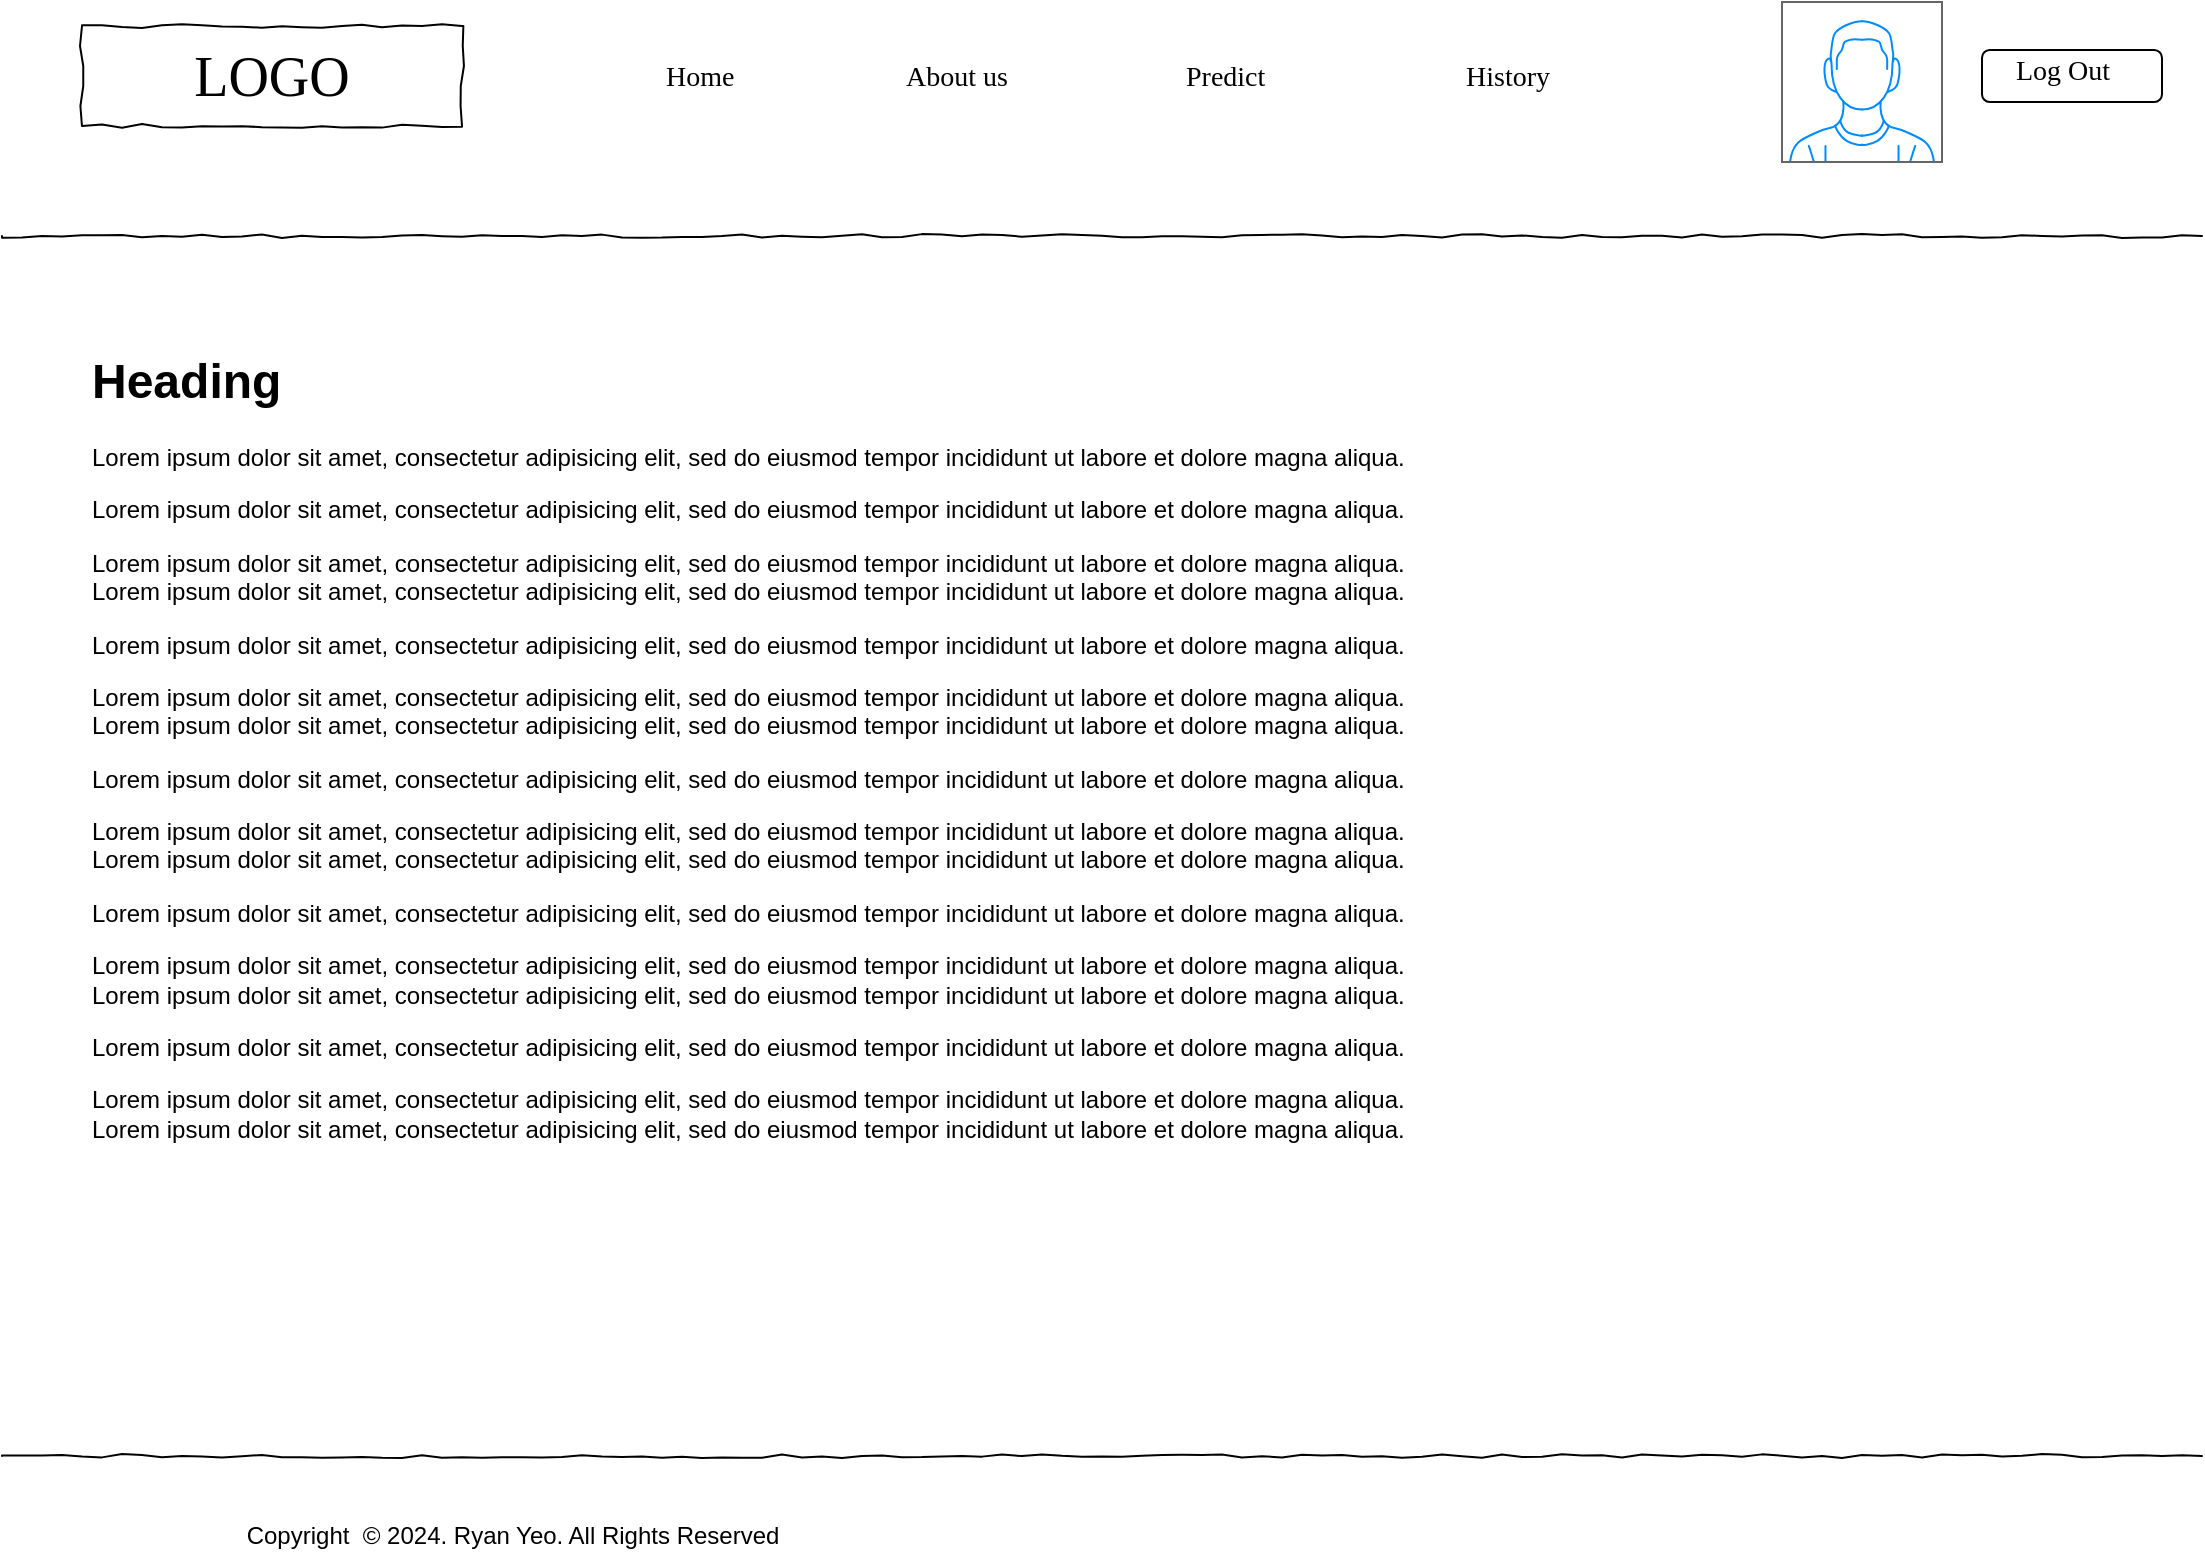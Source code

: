 <mxfile version="23.1.1" type="gitlab">
  <diagram name="Page-1" id="03018318-947c-dd8e-b7a3-06fadd420f32">
    <mxGraphModel dx="1434" dy="772" grid="1" gridSize="10" guides="1" tooltips="1" connect="1" arrows="1" fold="1" page="1" pageScale="1" pageWidth="1100" pageHeight="850" background="none" math="0" shadow="0">
      <root>
        <mxCell id="0" />
        <mxCell id="1" parent="0" />
        <mxCell id="_N5tikOFp0b8302xHS6F-1" value="LOGO" style="whiteSpace=wrap;html=1;rounded=0;shadow=0;labelBackgroundColor=none;strokeWidth=1;fontFamily=Verdana;fontSize=28;align=center;comic=1;" vertex="1" parent="1">
          <mxGeometry x="40" y="52" width="190" height="50" as="geometry" />
        </mxCell>
        <mxCell id="_N5tikOFp0b8302xHS6F-2" value="Home" style="text;html=1;points=[];align=left;verticalAlign=top;spacingTop=-4;fontSize=14;fontFamily=Verdana" vertex="1" parent="1">
          <mxGeometry x="330" y="67" width="60" height="20" as="geometry" />
        </mxCell>
        <mxCell id="_N5tikOFp0b8302xHS6F-3" value="About us" style="text;html=1;points=[];align=left;verticalAlign=top;spacingTop=-4;fontSize=14;fontFamily=Verdana" vertex="1" parent="1">
          <mxGeometry x="450" y="67" width="60" height="20" as="geometry" />
        </mxCell>
        <mxCell id="_N5tikOFp0b8302xHS6F-4" value="" style="line;strokeWidth=1;html=1;rounded=0;shadow=0;labelBackgroundColor=none;fillColor=none;fontFamily=Verdana;fontSize=14;fontColor=#000000;align=center;comic=1;" vertex="1" parent="1">
          <mxGeometry y="152" width="1100" height="10" as="geometry" />
        </mxCell>
        <mxCell id="_N5tikOFp0b8302xHS6F-5" value="Predict" style="text;html=1;points=[];align=left;verticalAlign=top;spacingTop=-4;fontSize=14;fontFamily=Verdana" vertex="1" parent="1">
          <mxGeometry x="590" y="67" width="60" height="20" as="geometry" />
        </mxCell>
        <mxCell id="_N5tikOFp0b8302xHS6F-6" value="History" style="text;html=1;points=[];align=left;verticalAlign=top;spacingTop=-4;fontSize=14;fontFamily=Verdana" vertex="1" parent="1">
          <mxGeometry x="730" y="67" width="60" height="20" as="geometry" />
        </mxCell>
        <mxCell id="_N5tikOFp0b8302xHS6F-7" value="" style="verticalLabelPosition=bottom;shadow=0;dashed=0;align=center;html=1;verticalAlign=top;strokeWidth=1;shape=mxgraph.mockup.containers.userMale;strokeColor=#666666;strokeColor2=#008cff;" vertex="1" parent="1">
          <mxGeometry x="890" y="40" width="80" height="80" as="geometry" />
        </mxCell>
        <mxCell id="_N5tikOFp0b8302xHS6F-8" value="" style="group" vertex="1" connectable="0" parent="1">
          <mxGeometry x="990" y="64" width="90" height="26" as="geometry" />
        </mxCell>
        <mxCell id="_N5tikOFp0b8302xHS6F-9" value="" style="rounded=1;whiteSpace=wrap;html=1;" vertex="1" parent="_N5tikOFp0b8302xHS6F-8">
          <mxGeometry width="90" height="26" as="geometry" />
        </mxCell>
        <mxCell id="_N5tikOFp0b8302xHS6F-10" value="Log Out" style="text;html=1;points=[];align=left;verticalAlign=top;spacingTop=-4;fontSize=14;fontFamily=Verdana" vertex="1" parent="_N5tikOFp0b8302xHS6F-8">
          <mxGeometry x="15" width="60" height="20" as="geometry" />
        </mxCell>
        <mxCell id="_N5tikOFp0b8302xHS6F-11" value="" style="line;strokeWidth=1;html=1;rounded=0;shadow=0;labelBackgroundColor=none;fillColor=none;fontFamily=Verdana;fontSize=14;fontColor=#000000;align=center;comic=1;" vertex="1" parent="1">
          <mxGeometry y="762" width="1100" height="10" as="geometry" />
        </mxCell>
        <mxCell id="_N5tikOFp0b8302xHS6F-12" value="Copyright&amp;nbsp;&amp;nbsp;© 2024. Ryan Yeo. All Rights Reserved" style="text;html=1;align=center;verticalAlign=middle;resizable=0;points=[];autosize=1;strokeColor=none;fillColor=none;" vertex="1" parent="1">
          <mxGeometry x="110" y="792" width="290" height="30" as="geometry" />
        </mxCell>
        <mxCell id="_N5tikOFp0b8302xHS6F-13" value="&lt;h1&gt;Heading&lt;/h1&gt;&lt;p&gt;Lorem ipsum dolor sit amet, consectetur adipisicing elit, sed do eiusmod tempor incididunt ut labore et dolore magna aliqua.&lt;/p&gt;&lt;p style=&quot;border-color: var(--border-color);&quot;&gt;Lorem ipsum dolor sit amet, consectetur adipisicing elit, sed do eiusmod tempor incididunt ut labore et dolore magna aliqua.&amp;nbsp;&lt;/p&gt;&lt;p&gt;Lorem ipsum dolor sit amet, consectetur adipisicing elit, sed do eiusmod tempor incididunt ut labore et dolore magna aliqua.&lt;br style=&quot;border-color: var(--border-color);&quot;&gt;Lorem ipsum dolor sit amet, consectetur adipisicing elit, sed do eiusmod tempor incididunt ut labore et dolore magna aliqua.&lt;br&gt;&lt;/p&gt;&lt;p style=&quot;border-color: var(--border-color);&quot;&gt;Lorem ipsum dolor sit amet, consectetur adipisicing elit, sed do eiusmod tempor incididunt ut labore et dolore magna aliqua.&amp;nbsp;&lt;/p&gt;&lt;p&gt;Lorem ipsum dolor sit amet, consectetur adipisicing elit, sed do eiusmod tempor incididunt ut labore et dolore magna aliqua.&lt;br style=&quot;border-color: var(--border-color);&quot;&gt;Lorem ipsum dolor sit amet, consectetur adipisicing elit, sed do eiusmod tempor incididunt ut labore et dolore magna aliqua.&lt;br&gt;&lt;/p&gt;&lt;p style=&quot;border-color: var(--border-color);&quot;&gt;Lorem ipsum dolor sit amet, consectetur adipisicing elit, sed do eiusmod tempor incididunt ut labore et dolore magna aliqua.&amp;nbsp;&lt;/p&gt;&lt;p&gt;Lorem ipsum dolor sit amet, consectetur adipisicing elit, sed do eiusmod tempor incididunt ut labore et dolore magna aliqua.&lt;br style=&quot;border-color: var(--border-color);&quot;&gt;Lorem ipsum dolor sit amet, consectetur adipisicing elit, sed do eiusmod tempor incididunt ut labore et dolore magna aliqua.&lt;br&gt;&lt;/p&gt;&lt;p style=&quot;border-color: var(--border-color);&quot;&gt;Lorem ipsum dolor sit amet, consectetur adipisicing elit, sed do eiusmod tempor incididunt ut labore et dolore magna aliqua.&amp;nbsp;&lt;/p&gt;&lt;p&gt;Lorem ipsum dolor sit amet, consectetur adipisicing elit, sed do eiusmod tempor incididunt ut labore et dolore magna aliqua.&lt;br style=&quot;border-color: var(--border-color);&quot;&gt;Lorem ipsum dolor sit amet, consectetur adipisicing elit, sed do eiusmod tempor incididunt ut labore et dolore magna aliqua.&lt;br&gt;&lt;/p&gt;&lt;p style=&quot;border-color: var(--border-color);&quot;&gt;Lorem ipsum dolor sit amet, consectetur adipisicing elit, sed do eiusmod tempor incididunt ut labore et dolore magna aliqua.&amp;nbsp;&lt;/p&gt;&lt;p&gt;Lorem ipsum dolor sit amet, consectetur adipisicing elit, sed do eiusmod tempor incididunt ut labore et dolore magna aliqua.&lt;br style=&quot;border-color: var(--border-color);&quot;&gt;Lorem ipsum dolor sit amet, consectetur adipisicing elit, sed do eiusmod tempor incididunt ut labore et dolore magna aliqua.&lt;br&gt;&lt;/p&gt;" style="text;html=1;strokeColor=none;fillColor=none;spacing=5;spacingTop=-20;whiteSpace=wrap;overflow=hidden;rounded=0;" vertex="1" parent="1">
          <mxGeometry x="40" y="210" width="1030" height="540" as="geometry" />
        </mxCell>
      </root>
    </mxGraphModel>
  </diagram>
</mxfile>
